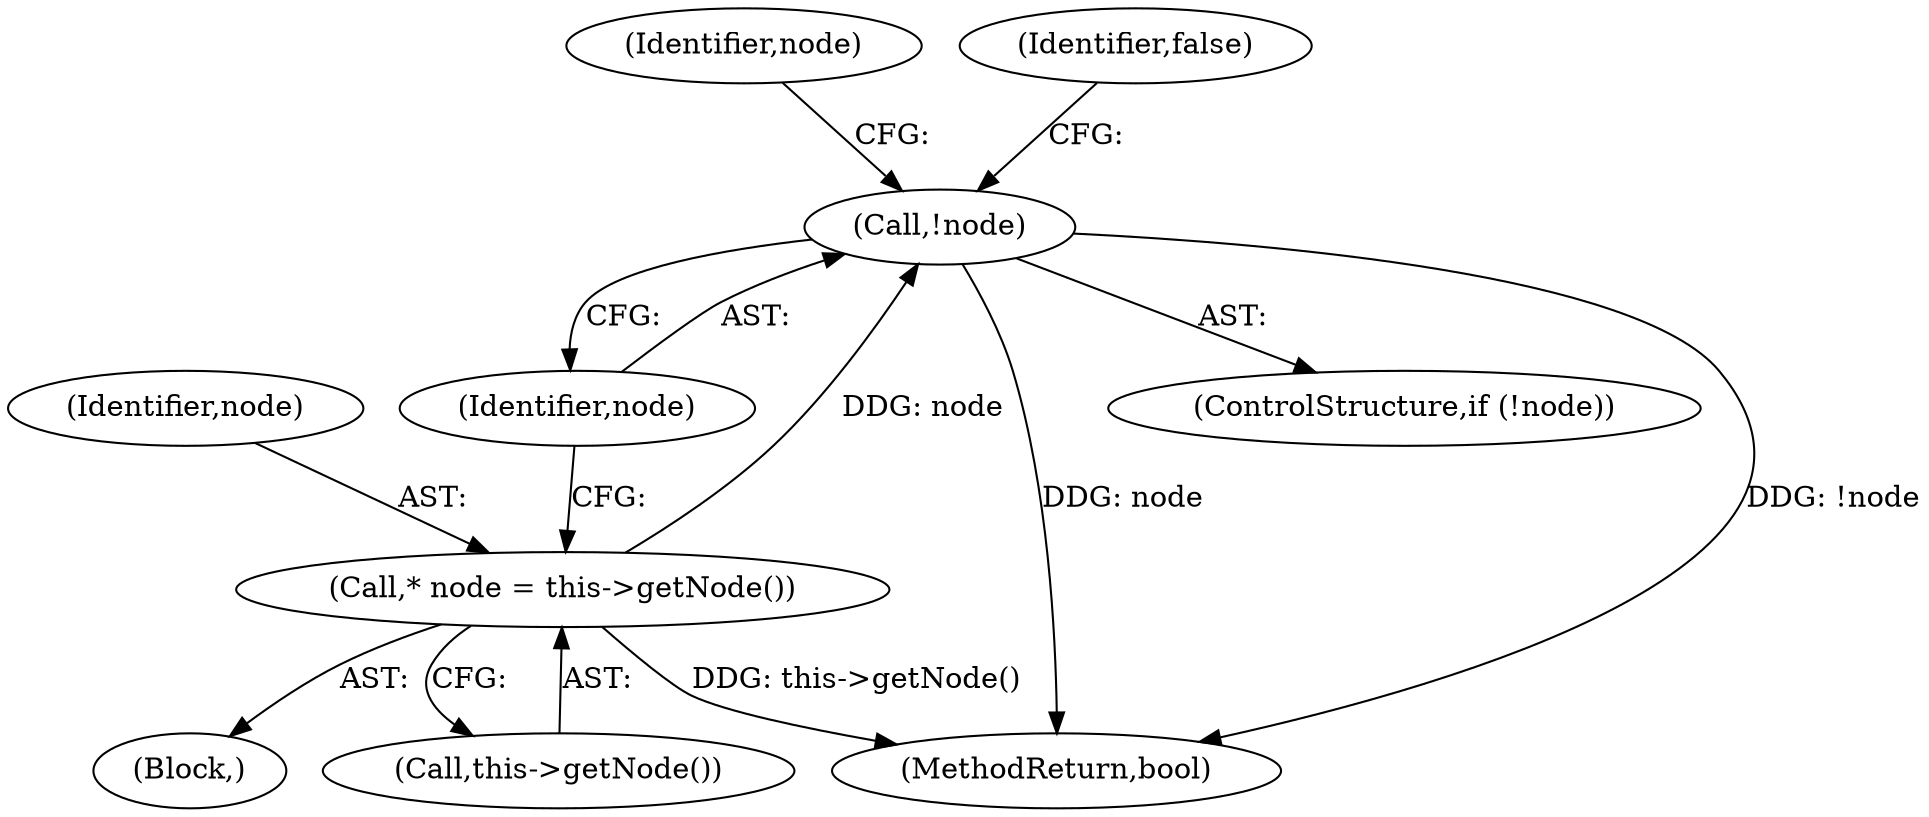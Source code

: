 digraph "0_Chrome_d27468a832d5316884bd02f459cbf493697fd7e1_12@pointer" {
"1000107" [label="(Call,!node)"];
"1000103" [label="(Call,* node = this->getNode())"];
"1000114" [label="(Identifier,node)"];
"1000108" [label="(Identifier,node)"];
"1000138" [label="(MethodReturn,bool)"];
"1000104" [label="(Identifier,node)"];
"1000106" [label="(ControlStructure,if (!node))"];
"1000110" [label="(Identifier,false)"];
"1000103" [label="(Call,* node = this->getNode())"];
"1000105" [label="(Call,this->getNode())"];
"1000107" [label="(Call,!node)"];
"1000101" [label="(Block,)"];
"1000107" -> "1000106"  [label="AST: "];
"1000107" -> "1000108"  [label="CFG: "];
"1000108" -> "1000107"  [label="AST: "];
"1000110" -> "1000107"  [label="CFG: "];
"1000114" -> "1000107"  [label="CFG: "];
"1000107" -> "1000138"  [label="DDG: node"];
"1000107" -> "1000138"  [label="DDG: !node"];
"1000103" -> "1000107"  [label="DDG: node"];
"1000103" -> "1000101"  [label="AST: "];
"1000103" -> "1000105"  [label="CFG: "];
"1000104" -> "1000103"  [label="AST: "];
"1000105" -> "1000103"  [label="AST: "];
"1000108" -> "1000103"  [label="CFG: "];
"1000103" -> "1000138"  [label="DDG: this->getNode()"];
}
